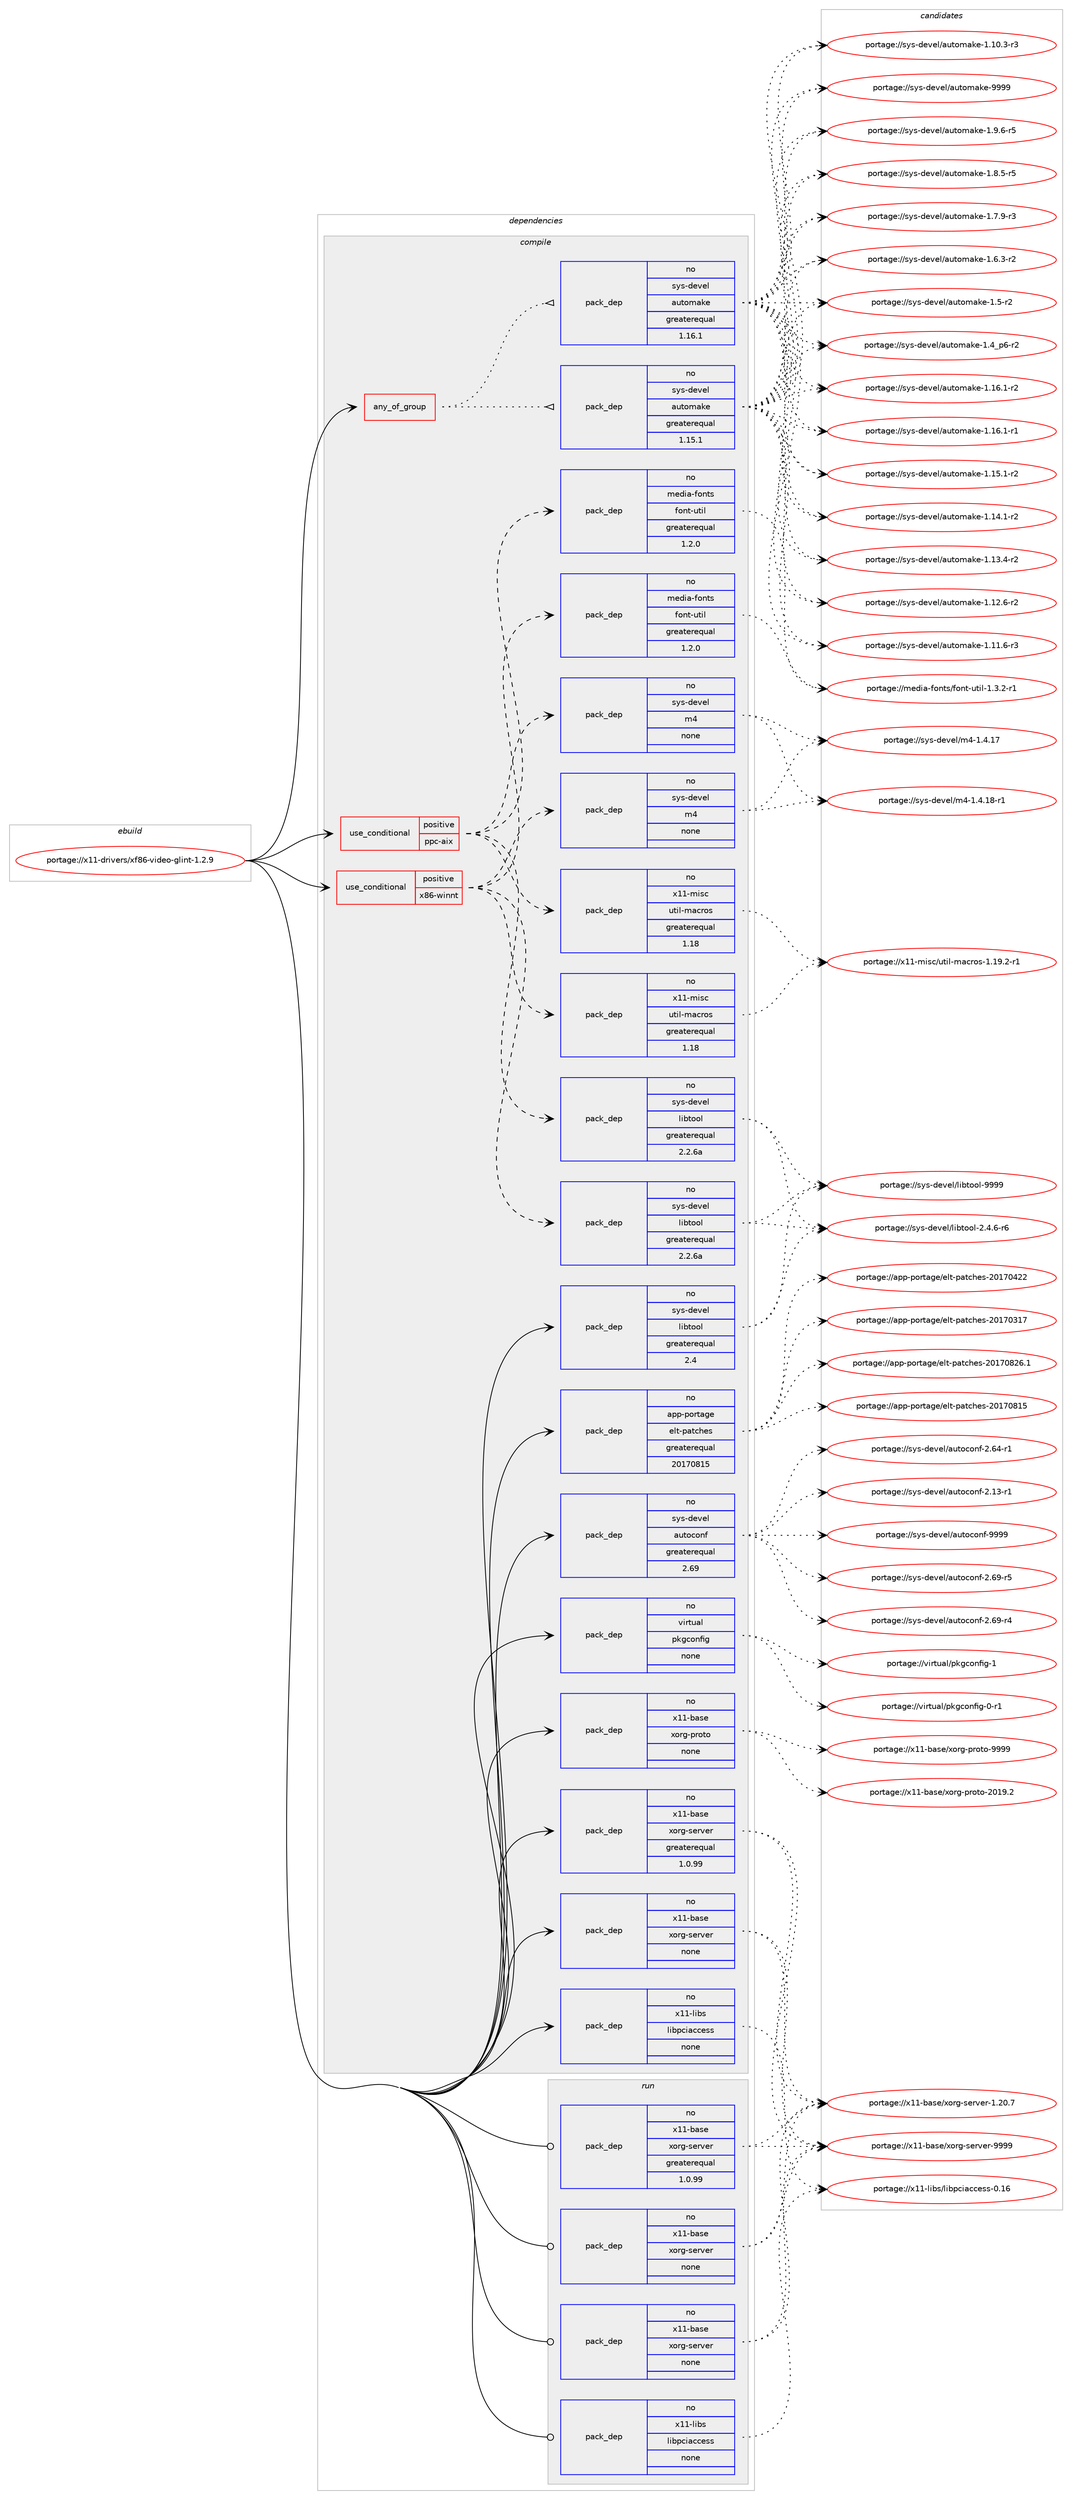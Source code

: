 digraph prolog {

# *************
# Graph options
# *************

newrank=true;
concentrate=true;
compound=true;
graph [rankdir=LR,fontname=Helvetica,fontsize=10,ranksep=1.5];#, ranksep=2.5, nodesep=0.2];
edge  [arrowhead=vee];
node  [fontname=Helvetica,fontsize=10];

# **********
# The ebuild
# **********

subgraph cluster_leftcol {
color=gray;
rank=same;
label=<<i>ebuild</i>>;
id [label="portage://x11-drivers/xf86-video-glint-1.2.9", color=red, width=4, href="../x11-drivers/xf86-video-glint-1.2.9.svg"];
}

# ****************
# The dependencies
# ****************

subgraph cluster_midcol {
color=gray;
label=<<i>dependencies</i>>;
subgraph cluster_compile {
fillcolor="#eeeeee";
style=filled;
label=<<i>compile</i>>;
subgraph any203 {
dependency12693 [label=<<TABLE BORDER="0" CELLBORDER="1" CELLSPACING="0" CELLPADDING="4"><TR><TD CELLPADDING="10">any_of_group</TD></TR></TABLE>>, shape=none, color=red];subgraph pack10936 {
dependency12694 [label=<<TABLE BORDER="0" CELLBORDER="1" CELLSPACING="0" CELLPADDING="4" WIDTH="220"><TR><TD ROWSPAN="6" CELLPADDING="30">pack_dep</TD></TR><TR><TD WIDTH="110">no</TD></TR><TR><TD>sys-devel</TD></TR><TR><TD>automake</TD></TR><TR><TD>greaterequal</TD></TR><TR><TD>1.16.1</TD></TR></TABLE>>, shape=none, color=blue];
}
dependency12693:e -> dependency12694:w [weight=20,style="dotted",arrowhead="oinv"];
subgraph pack10937 {
dependency12695 [label=<<TABLE BORDER="0" CELLBORDER="1" CELLSPACING="0" CELLPADDING="4" WIDTH="220"><TR><TD ROWSPAN="6" CELLPADDING="30">pack_dep</TD></TR><TR><TD WIDTH="110">no</TD></TR><TR><TD>sys-devel</TD></TR><TR><TD>automake</TD></TR><TR><TD>greaterequal</TD></TR><TR><TD>1.15.1</TD></TR></TABLE>>, shape=none, color=blue];
}
dependency12693:e -> dependency12695:w [weight=20,style="dotted",arrowhead="oinv"];
}
id:e -> dependency12693:w [weight=20,style="solid",arrowhead="vee"];
subgraph cond1554 {
dependency12696 [label=<<TABLE BORDER="0" CELLBORDER="1" CELLSPACING="0" CELLPADDING="4"><TR><TD ROWSPAN="3" CELLPADDING="10">use_conditional</TD></TR><TR><TD>positive</TD></TR><TR><TD>ppc-aix</TD></TR></TABLE>>, shape=none, color=red];
subgraph pack10938 {
dependency12697 [label=<<TABLE BORDER="0" CELLBORDER="1" CELLSPACING="0" CELLPADDING="4" WIDTH="220"><TR><TD ROWSPAN="6" CELLPADDING="30">pack_dep</TD></TR><TR><TD WIDTH="110">no</TD></TR><TR><TD>sys-devel</TD></TR><TR><TD>libtool</TD></TR><TR><TD>greaterequal</TD></TR><TR><TD>2.2.6a</TD></TR></TABLE>>, shape=none, color=blue];
}
dependency12696:e -> dependency12697:w [weight=20,style="dashed",arrowhead="vee"];
subgraph pack10939 {
dependency12698 [label=<<TABLE BORDER="0" CELLBORDER="1" CELLSPACING="0" CELLPADDING="4" WIDTH="220"><TR><TD ROWSPAN="6" CELLPADDING="30">pack_dep</TD></TR><TR><TD WIDTH="110">no</TD></TR><TR><TD>sys-devel</TD></TR><TR><TD>m4</TD></TR><TR><TD>none</TD></TR><TR><TD></TD></TR></TABLE>>, shape=none, color=blue];
}
dependency12696:e -> dependency12698:w [weight=20,style="dashed",arrowhead="vee"];
subgraph pack10940 {
dependency12699 [label=<<TABLE BORDER="0" CELLBORDER="1" CELLSPACING="0" CELLPADDING="4" WIDTH="220"><TR><TD ROWSPAN="6" CELLPADDING="30">pack_dep</TD></TR><TR><TD WIDTH="110">no</TD></TR><TR><TD>x11-misc</TD></TR><TR><TD>util-macros</TD></TR><TR><TD>greaterequal</TD></TR><TR><TD>1.18</TD></TR></TABLE>>, shape=none, color=blue];
}
dependency12696:e -> dependency12699:w [weight=20,style="dashed",arrowhead="vee"];
subgraph pack10941 {
dependency12700 [label=<<TABLE BORDER="0" CELLBORDER="1" CELLSPACING="0" CELLPADDING="4" WIDTH="220"><TR><TD ROWSPAN="6" CELLPADDING="30">pack_dep</TD></TR><TR><TD WIDTH="110">no</TD></TR><TR><TD>media-fonts</TD></TR><TR><TD>font-util</TD></TR><TR><TD>greaterequal</TD></TR><TR><TD>1.2.0</TD></TR></TABLE>>, shape=none, color=blue];
}
dependency12696:e -> dependency12700:w [weight=20,style="dashed",arrowhead="vee"];
}
id:e -> dependency12696:w [weight=20,style="solid",arrowhead="vee"];
subgraph cond1555 {
dependency12701 [label=<<TABLE BORDER="0" CELLBORDER="1" CELLSPACING="0" CELLPADDING="4"><TR><TD ROWSPAN="3" CELLPADDING="10">use_conditional</TD></TR><TR><TD>positive</TD></TR><TR><TD>x86-winnt</TD></TR></TABLE>>, shape=none, color=red];
subgraph pack10942 {
dependency12702 [label=<<TABLE BORDER="0" CELLBORDER="1" CELLSPACING="0" CELLPADDING="4" WIDTH="220"><TR><TD ROWSPAN="6" CELLPADDING="30">pack_dep</TD></TR><TR><TD WIDTH="110">no</TD></TR><TR><TD>sys-devel</TD></TR><TR><TD>libtool</TD></TR><TR><TD>greaterequal</TD></TR><TR><TD>2.2.6a</TD></TR></TABLE>>, shape=none, color=blue];
}
dependency12701:e -> dependency12702:w [weight=20,style="dashed",arrowhead="vee"];
subgraph pack10943 {
dependency12703 [label=<<TABLE BORDER="0" CELLBORDER="1" CELLSPACING="0" CELLPADDING="4" WIDTH="220"><TR><TD ROWSPAN="6" CELLPADDING="30">pack_dep</TD></TR><TR><TD WIDTH="110">no</TD></TR><TR><TD>sys-devel</TD></TR><TR><TD>m4</TD></TR><TR><TD>none</TD></TR><TR><TD></TD></TR></TABLE>>, shape=none, color=blue];
}
dependency12701:e -> dependency12703:w [weight=20,style="dashed",arrowhead="vee"];
subgraph pack10944 {
dependency12704 [label=<<TABLE BORDER="0" CELLBORDER="1" CELLSPACING="0" CELLPADDING="4" WIDTH="220"><TR><TD ROWSPAN="6" CELLPADDING="30">pack_dep</TD></TR><TR><TD WIDTH="110">no</TD></TR><TR><TD>x11-misc</TD></TR><TR><TD>util-macros</TD></TR><TR><TD>greaterequal</TD></TR><TR><TD>1.18</TD></TR></TABLE>>, shape=none, color=blue];
}
dependency12701:e -> dependency12704:w [weight=20,style="dashed",arrowhead="vee"];
subgraph pack10945 {
dependency12705 [label=<<TABLE BORDER="0" CELLBORDER="1" CELLSPACING="0" CELLPADDING="4" WIDTH="220"><TR><TD ROWSPAN="6" CELLPADDING="30">pack_dep</TD></TR><TR><TD WIDTH="110">no</TD></TR><TR><TD>media-fonts</TD></TR><TR><TD>font-util</TD></TR><TR><TD>greaterequal</TD></TR><TR><TD>1.2.0</TD></TR></TABLE>>, shape=none, color=blue];
}
dependency12701:e -> dependency12705:w [weight=20,style="dashed",arrowhead="vee"];
}
id:e -> dependency12701:w [weight=20,style="solid",arrowhead="vee"];
subgraph pack10946 {
dependency12706 [label=<<TABLE BORDER="0" CELLBORDER="1" CELLSPACING="0" CELLPADDING="4" WIDTH="220"><TR><TD ROWSPAN="6" CELLPADDING="30">pack_dep</TD></TR><TR><TD WIDTH="110">no</TD></TR><TR><TD>app-portage</TD></TR><TR><TD>elt-patches</TD></TR><TR><TD>greaterequal</TD></TR><TR><TD>20170815</TD></TR></TABLE>>, shape=none, color=blue];
}
id:e -> dependency12706:w [weight=20,style="solid",arrowhead="vee"];
subgraph pack10947 {
dependency12707 [label=<<TABLE BORDER="0" CELLBORDER="1" CELLSPACING="0" CELLPADDING="4" WIDTH="220"><TR><TD ROWSPAN="6" CELLPADDING="30">pack_dep</TD></TR><TR><TD WIDTH="110">no</TD></TR><TR><TD>sys-devel</TD></TR><TR><TD>autoconf</TD></TR><TR><TD>greaterequal</TD></TR><TR><TD>2.69</TD></TR></TABLE>>, shape=none, color=blue];
}
id:e -> dependency12707:w [weight=20,style="solid",arrowhead="vee"];
subgraph pack10948 {
dependency12708 [label=<<TABLE BORDER="0" CELLBORDER="1" CELLSPACING="0" CELLPADDING="4" WIDTH="220"><TR><TD ROWSPAN="6" CELLPADDING="30">pack_dep</TD></TR><TR><TD WIDTH="110">no</TD></TR><TR><TD>sys-devel</TD></TR><TR><TD>libtool</TD></TR><TR><TD>greaterequal</TD></TR><TR><TD>2.4</TD></TR></TABLE>>, shape=none, color=blue];
}
id:e -> dependency12708:w [weight=20,style="solid",arrowhead="vee"];
subgraph pack10949 {
dependency12709 [label=<<TABLE BORDER="0" CELLBORDER="1" CELLSPACING="0" CELLPADDING="4" WIDTH="220"><TR><TD ROWSPAN="6" CELLPADDING="30">pack_dep</TD></TR><TR><TD WIDTH="110">no</TD></TR><TR><TD>virtual</TD></TR><TR><TD>pkgconfig</TD></TR><TR><TD>none</TD></TR><TR><TD></TD></TR></TABLE>>, shape=none, color=blue];
}
id:e -> dependency12709:w [weight=20,style="solid",arrowhead="vee"];
subgraph pack10950 {
dependency12710 [label=<<TABLE BORDER="0" CELLBORDER="1" CELLSPACING="0" CELLPADDING="4" WIDTH="220"><TR><TD ROWSPAN="6" CELLPADDING="30">pack_dep</TD></TR><TR><TD WIDTH="110">no</TD></TR><TR><TD>x11-base</TD></TR><TR><TD>xorg-proto</TD></TR><TR><TD>none</TD></TR><TR><TD></TD></TR></TABLE>>, shape=none, color=blue];
}
id:e -> dependency12710:w [weight=20,style="solid",arrowhead="vee"];
subgraph pack10951 {
dependency12711 [label=<<TABLE BORDER="0" CELLBORDER="1" CELLSPACING="0" CELLPADDING="4" WIDTH="220"><TR><TD ROWSPAN="6" CELLPADDING="30">pack_dep</TD></TR><TR><TD WIDTH="110">no</TD></TR><TR><TD>x11-base</TD></TR><TR><TD>xorg-server</TD></TR><TR><TD>greaterequal</TD></TR><TR><TD>1.0.99</TD></TR></TABLE>>, shape=none, color=blue];
}
id:e -> dependency12711:w [weight=20,style="solid",arrowhead="vee"];
subgraph pack10952 {
dependency12712 [label=<<TABLE BORDER="0" CELLBORDER="1" CELLSPACING="0" CELLPADDING="4" WIDTH="220"><TR><TD ROWSPAN="6" CELLPADDING="30">pack_dep</TD></TR><TR><TD WIDTH="110">no</TD></TR><TR><TD>x11-base</TD></TR><TR><TD>xorg-server</TD></TR><TR><TD>none</TD></TR><TR><TD></TD></TR></TABLE>>, shape=none, color=blue];
}
id:e -> dependency12712:w [weight=20,style="solid",arrowhead="vee"];
subgraph pack10953 {
dependency12713 [label=<<TABLE BORDER="0" CELLBORDER="1" CELLSPACING="0" CELLPADDING="4" WIDTH="220"><TR><TD ROWSPAN="6" CELLPADDING="30">pack_dep</TD></TR><TR><TD WIDTH="110">no</TD></TR><TR><TD>x11-libs</TD></TR><TR><TD>libpciaccess</TD></TR><TR><TD>none</TD></TR><TR><TD></TD></TR></TABLE>>, shape=none, color=blue];
}
id:e -> dependency12713:w [weight=20,style="solid",arrowhead="vee"];
}
subgraph cluster_compileandrun {
fillcolor="#eeeeee";
style=filled;
label=<<i>compile and run</i>>;
}
subgraph cluster_run {
fillcolor="#eeeeee";
style=filled;
label=<<i>run</i>>;
subgraph pack10954 {
dependency12714 [label=<<TABLE BORDER="0" CELLBORDER="1" CELLSPACING="0" CELLPADDING="4" WIDTH="220"><TR><TD ROWSPAN="6" CELLPADDING="30">pack_dep</TD></TR><TR><TD WIDTH="110">no</TD></TR><TR><TD>x11-base</TD></TR><TR><TD>xorg-server</TD></TR><TR><TD>greaterequal</TD></TR><TR><TD>1.0.99</TD></TR></TABLE>>, shape=none, color=blue];
}
id:e -> dependency12714:w [weight=20,style="solid",arrowhead="odot"];
subgraph pack10955 {
dependency12715 [label=<<TABLE BORDER="0" CELLBORDER="1" CELLSPACING="0" CELLPADDING="4" WIDTH="220"><TR><TD ROWSPAN="6" CELLPADDING="30">pack_dep</TD></TR><TR><TD WIDTH="110">no</TD></TR><TR><TD>x11-base</TD></TR><TR><TD>xorg-server</TD></TR><TR><TD>none</TD></TR><TR><TD></TD></TR></TABLE>>, shape=none, color=blue];
}
id:e -> dependency12715:w [weight=20,style="solid",arrowhead="odot"];
subgraph pack10956 {
dependency12716 [label=<<TABLE BORDER="0" CELLBORDER="1" CELLSPACING="0" CELLPADDING="4" WIDTH="220"><TR><TD ROWSPAN="6" CELLPADDING="30">pack_dep</TD></TR><TR><TD WIDTH="110">no</TD></TR><TR><TD>x11-base</TD></TR><TR><TD>xorg-server</TD></TR><TR><TD>none</TD></TR><TR><TD></TD></TR></TABLE>>, shape=none, color=blue];
}
id:e -> dependency12716:w [weight=20,style="solid",arrowhead="odot"];
subgraph pack10957 {
dependency12717 [label=<<TABLE BORDER="0" CELLBORDER="1" CELLSPACING="0" CELLPADDING="4" WIDTH="220"><TR><TD ROWSPAN="6" CELLPADDING="30">pack_dep</TD></TR><TR><TD WIDTH="110">no</TD></TR><TR><TD>x11-libs</TD></TR><TR><TD>libpciaccess</TD></TR><TR><TD>none</TD></TR><TR><TD></TD></TR></TABLE>>, shape=none, color=blue];
}
id:e -> dependency12717:w [weight=20,style="solid",arrowhead="odot"];
}
}

# **************
# The candidates
# **************

subgraph cluster_choices {
rank=same;
color=gray;
label=<<i>candidates</i>>;

subgraph choice10936 {
color=black;
nodesep=1;
choice115121115451001011181011084797117116111109971071014557575757 [label="portage://sys-devel/automake-9999", color=red, width=4,href="../sys-devel/automake-9999.svg"];
choice115121115451001011181011084797117116111109971071014549465746544511453 [label="portage://sys-devel/automake-1.9.6-r5", color=red, width=4,href="../sys-devel/automake-1.9.6-r5.svg"];
choice115121115451001011181011084797117116111109971071014549465646534511453 [label="portage://sys-devel/automake-1.8.5-r5", color=red, width=4,href="../sys-devel/automake-1.8.5-r5.svg"];
choice115121115451001011181011084797117116111109971071014549465546574511451 [label="portage://sys-devel/automake-1.7.9-r3", color=red, width=4,href="../sys-devel/automake-1.7.9-r3.svg"];
choice115121115451001011181011084797117116111109971071014549465446514511450 [label="portage://sys-devel/automake-1.6.3-r2", color=red, width=4,href="../sys-devel/automake-1.6.3-r2.svg"];
choice11512111545100101118101108479711711611110997107101454946534511450 [label="portage://sys-devel/automake-1.5-r2", color=red, width=4,href="../sys-devel/automake-1.5-r2.svg"];
choice115121115451001011181011084797117116111109971071014549465295112544511450 [label="portage://sys-devel/automake-1.4_p6-r2", color=red, width=4,href="../sys-devel/automake-1.4_p6-r2.svg"];
choice11512111545100101118101108479711711611110997107101454946495446494511450 [label="portage://sys-devel/automake-1.16.1-r2", color=red, width=4,href="../sys-devel/automake-1.16.1-r2.svg"];
choice11512111545100101118101108479711711611110997107101454946495446494511449 [label="portage://sys-devel/automake-1.16.1-r1", color=red, width=4,href="../sys-devel/automake-1.16.1-r1.svg"];
choice11512111545100101118101108479711711611110997107101454946495346494511450 [label="portage://sys-devel/automake-1.15.1-r2", color=red, width=4,href="../sys-devel/automake-1.15.1-r2.svg"];
choice11512111545100101118101108479711711611110997107101454946495246494511450 [label="portage://sys-devel/automake-1.14.1-r2", color=red, width=4,href="../sys-devel/automake-1.14.1-r2.svg"];
choice11512111545100101118101108479711711611110997107101454946495146524511450 [label="portage://sys-devel/automake-1.13.4-r2", color=red, width=4,href="../sys-devel/automake-1.13.4-r2.svg"];
choice11512111545100101118101108479711711611110997107101454946495046544511450 [label="portage://sys-devel/automake-1.12.6-r2", color=red, width=4,href="../sys-devel/automake-1.12.6-r2.svg"];
choice11512111545100101118101108479711711611110997107101454946494946544511451 [label="portage://sys-devel/automake-1.11.6-r3", color=red, width=4,href="../sys-devel/automake-1.11.6-r3.svg"];
choice11512111545100101118101108479711711611110997107101454946494846514511451 [label="portage://sys-devel/automake-1.10.3-r3", color=red, width=4,href="../sys-devel/automake-1.10.3-r3.svg"];
dependency12694:e -> choice115121115451001011181011084797117116111109971071014557575757:w [style=dotted,weight="100"];
dependency12694:e -> choice115121115451001011181011084797117116111109971071014549465746544511453:w [style=dotted,weight="100"];
dependency12694:e -> choice115121115451001011181011084797117116111109971071014549465646534511453:w [style=dotted,weight="100"];
dependency12694:e -> choice115121115451001011181011084797117116111109971071014549465546574511451:w [style=dotted,weight="100"];
dependency12694:e -> choice115121115451001011181011084797117116111109971071014549465446514511450:w [style=dotted,weight="100"];
dependency12694:e -> choice11512111545100101118101108479711711611110997107101454946534511450:w [style=dotted,weight="100"];
dependency12694:e -> choice115121115451001011181011084797117116111109971071014549465295112544511450:w [style=dotted,weight="100"];
dependency12694:e -> choice11512111545100101118101108479711711611110997107101454946495446494511450:w [style=dotted,weight="100"];
dependency12694:e -> choice11512111545100101118101108479711711611110997107101454946495446494511449:w [style=dotted,weight="100"];
dependency12694:e -> choice11512111545100101118101108479711711611110997107101454946495346494511450:w [style=dotted,weight="100"];
dependency12694:e -> choice11512111545100101118101108479711711611110997107101454946495246494511450:w [style=dotted,weight="100"];
dependency12694:e -> choice11512111545100101118101108479711711611110997107101454946495146524511450:w [style=dotted,weight="100"];
dependency12694:e -> choice11512111545100101118101108479711711611110997107101454946495046544511450:w [style=dotted,weight="100"];
dependency12694:e -> choice11512111545100101118101108479711711611110997107101454946494946544511451:w [style=dotted,weight="100"];
dependency12694:e -> choice11512111545100101118101108479711711611110997107101454946494846514511451:w [style=dotted,weight="100"];
}
subgraph choice10937 {
color=black;
nodesep=1;
choice115121115451001011181011084797117116111109971071014557575757 [label="portage://sys-devel/automake-9999", color=red, width=4,href="../sys-devel/automake-9999.svg"];
choice115121115451001011181011084797117116111109971071014549465746544511453 [label="portage://sys-devel/automake-1.9.6-r5", color=red, width=4,href="../sys-devel/automake-1.9.6-r5.svg"];
choice115121115451001011181011084797117116111109971071014549465646534511453 [label="portage://sys-devel/automake-1.8.5-r5", color=red, width=4,href="../sys-devel/automake-1.8.5-r5.svg"];
choice115121115451001011181011084797117116111109971071014549465546574511451 [label="portage://sys-devel/automake-1.7.9-r3", color=red, width=4,href="../sys-devel/automake-1.7.9-r3.svg"];
choice115121115451001011181011084797117116111109971071014549465446514511450 [label="portage://sys-devel/automake-1.6.3-r2", color=red, width=4,href="../sys-devel/automake-1.6.3-r2.svg"];
choice11512111545100101118101108479711711611110997107101454946534511450 [label="portage://sys-devel/automake-1.5-r2", color=red, width=4,href="../sys-devel/automake-1.5-r2.svg"];
choice115121115451001011181011084797117116111109971071014549465295112544511450 [label="portage://sys-devel/automake-1.4_p6-r2", color=red, width=4,href="../sys-devel/automake-1.4_p6-r2.svg"];
choice11512111545100101118101108479711711611110997107101454946495446494511450 [label="portage://sys-devel/automake-1.16.1-r2", color=red, width=4,href="../sys-devel/automake-1.16.1-r2.svg"];
choice11512111545100101118101108479711711611110997107101454946495446494511449 [label="portage://sys-devel/automake-1.16.1-r1", color=red, width=4,href="../sys-devel/automake-1.16.1-r1.svg"];
choice11512111545100101118101108479711711611110997107101454946495346494511450 [label="portage://sys-devel/automake-1.15.1-r2", color=red, width=4,href="../sys-devel/automake-1.15.1-r2.svg"];
choice11512111545100101118101108479711711611110997107101454946495246494511450 [label="portage://sys-devel/automake-1.14.1-r2", color=red, width=4,href="../sys-devel/automake-1.14.1-r2.svg"];
choice11512111545100101118101108479711711611110997107101454946495146524511450 [label="portage://sys-devel/automake-1.13.4-r2", color=red, width=4,href="../sys-devel/automake-1.13.4-r2.svg"];
choice11512111545100101118101108479711711611110997107101454946495046544511450 [label="portage://sys-devel/automake-1.12.6-r2", color=red, width=4,href="../sys-devel/automake-1.12.6-r2.svg"];
choice11512111545100101118101108479711711611110997107101454946494946544511451 [label="portage://sys-devel/automake-1.11.6-r3", color=red, width=4,href="../sys-devel/automake-1.11.6-r3.svg"];
choice11512111545100101118101108479711711611110997107101454946494846514511451 [label="portage://sys-devel/automake-1.10.3-r3", color=red, width=4,href="../sys-devel/automake-1.10.3-r3.svg"];
dependency12695:e -> choice115121115451001011181011084797117116111109971071014557575757:w [style=dotted,weight="100"];
dependency12695:e -> choice115121115451001011181011084797117116111109971071014549465746544511453:w [style=dotted,weight="100"];
dependency12695:e -> choice115121115451001011181011084797117116111109971071014549465646534511453:w [style=dotted,weight="100"];
dependency12695:e -> choice115121115451001011181011084797117116111109971071014549465546574511451:w [style=dotted,weight="100"];
dependency12695:e -> choice115121115451001011181011084797117116111109971071014549465446514511450:w [style=dotted,weight="100"];
dependency12695:e -> choice11512111545100101118101108479711711611110997107101454946534511450:w [style=dotted,weight="100"];
dependency12695:e -> choice115121115451001011181011084797117116111109971071014549465295112544511450:w [style=dotted,weight="100"];
dependency12695:e -> choice11512111545100101118101108479711711611110997107101454946495446494511450:w [style=dotted,weight="100"];
dependency12695:e -> choice11512111545100101118101108479711711611110997107101454946495446494511449:w [style=dotted,weight="100"];
dependency12695:e -> choice11512111545100101118101108479711711611110997107101454946495346494511450:w [style=dotted,weight="100"];
dependency12695:e -> choice11512111545100101118101108479711711611110997107101454946495246494511450:w [style=dotted,weight="100"];
dependency12695:e -> choice11512111545100101118101108479711711611110997107101454946495146524511450:w [style=dotted,weight="100"];
dependency12695:e -> choice11512111545100101118101108479711711611110997107101454946495046544511450:w [style=dotted,weight="100"];
dependency12695:e -> choice11512111545100101118101108479711711611110997107101454946494946544511451:w [style=dotted,weight="100"];
dependency12695:e -> choice11512111545100101118101108479711711611110997107101454946494846514511451:w [style=dotted,weight="100"];
}
subgraph choice10938 {
color=black;
nodesep=1;
choice1151211154510010111810110847108105981161111111084557575757 [label="portage://sys-devel/libtool-9999", color=red, width=4,href="../sys-devel/libtool-9999.svg"];
choice1151211154510010111810110847108105981161111111084550465246544511454 [label="portage://sys-devel/libtool-2.4.6-r6", color=red, width=4,href="../sys-devel/libtool-2.4.6-r6.svg"];
dependency12697:e -> choice1151211154510010111810110847108105981161111111084557575757:w [style=dotted,weight="100"];
dependency12697:e -> choice1151211154510010111810110847108105981161111111084550465246544511454:w [style=dotted,weight="100"];
}
subgraph choice10939 {
color=black;
nodesep=1;
choice115121115451001011181011084710952454946524649564511449 [label="portage://sys-devel/m4-1.4.18-r1", color=red, width=4,href="../sys-devel/m4-1.4.18-r1.svg"];
choice11512111545100101118101108471095245494652464955 [label="portage://sys-devel/m4-1.4.17", color=red, width=4,href="../sys-devel/m4-1.4.17.svg"];
dependency12698:e -> choice115121115451001011181011084710952454946524649564511449:w [style=dotted,weight="100"];
dependency12698:e -> choice11512111545100101118101108471095245494652464955:w [style=dotted,weight="100"];
}
subgraph choice10940 {
color=black;
nodesep=1;
choice1204949451091051159947117116105108451099799114111115454946495746504511449 [label="portage://x11-misc/util-macros-1.19.2-r1", color=red, width=4,href="../x11-misc/util-macros-1.19.2-r1.svg"];
dependency12699:e -> choice1204949451091051159947117116105108451099799114111115454946495746504511449:w [style=dotted,weight="100"];
}
subgraph choice10941 {
color=black;
nodesep=1;
choice109101100105974510211111011611547102111110116451171161051084549465146504511449 [label="portage://media-fonts/font-util-1.3.2-r1", color=red, width=4,href="../media-fonts/font-util-1.3.2-r1.svg"];
dependency12700:e -> choice109101100105974510211111011611547102111110116451171161051084549465146504511449:w [style=dotted,weight="100"];
}
subgraph choice10942 {
color=black;
nodesep=1;
choice1151211154510010111810110847108105981161111111084557575757 [label="portage://sys-devel/libtool-9999", color=red, width=4,href="../sys-devel/libtool-9999.svg"];
choice1151211154510010111810110847108105981161111111084550465246544511454 [label="portage://sys-devel/libtool-2.4.6-r6", color=red, width=4,href="../sys-devel/libtool-2.4.6-r6.svg"];
dependency12702:e -> choice1151211154510010111810110847108105981161111111084557575757:w [style=dotted,weight="100"];
dependency12702:e -> choice1151211154510010111810110847108105981161111111084550465246544511454:w [style=dotted,weight="100"];
}
subgraph choice10943 {
color=black;
nodesep=1;
choice115121115451001011181011084710952454946524649564511449 [label="portage://sys-devel/m4-1.4.18-r1", color=red, width=4,href="../sys-devel/m4-1.4.18-r1.svg"];
choice11512111545100101118101108471095245494652464955 [label="portage://sys-devel/m4-1.4.17", color=red, width=4,href="../sys-devel/m4-1.4.17.svg"];
dependency12703:e -> choice115121115451001011181011084710952454946524649564511449:w [style=dotted,weight="100"];
dependency12703:e -> choice11512111545100101118101108471095245494652464955:w [style=dotted,weight="100"];
}
subgraph choice10944 {
color=black;
nodesep=1;
choice1204949451091051159947117116105108451099799114111115454946495746504511449 [label="portage://x11-misc/util-macros-1.19.2-r1", color=red, width=4,href="../x11-misc/util-macros-1.19.2-r1.svg"];
dependency12704:e -> choice1204949451091051159947117116105108451099799114111115454946495746504511449:w [style=dotted,weight="100"];
}
subgraph choice10945 {
color=black;
nodesep=1;
choice109101100105974510211111011611547102111110116451171161051084549465146504511449 [label="portage://media-fonts/font-util-1.3.2-r1", color=red, width=4,href="../media-fonts/font-util-1.3.2-r1.svg"];
dependency12705:e -> choice109101100105974510211111011611547102111110116451171161051084549465146504511449:w [style=dotted,weight="100"];
}
subgraph choice10946 {
color=black;
nodesep=1;
choice971121124511211111411697103101471011081164511297116991041011154550484955485650544649 [label="portage://app-portage/elt-patches-20170826.1", color=red, width=4,href="../app-portage/elt-patches-20170826.1.svg"];
choice97112112451121111141169710310147101108116451129711699104101115455048495548564953 [label="portage://app-portage/elt-patches-20170815", color=red, width=4,href="../app-portage/elt-patches-20170815.svg"];
choice97112112451121111141169710310147101108116451129711699104101115455048495548525050 [label="portage://app-portage/elt-patches-20170422", color=red, width=4,href="../app-portage/elt-patches-20170422.svg"];
choice97112112451121111141169710310147101108116451129711699104101115455048495548514955 [label="portage://app-portage/elt-patches-20170317", color=red, width=4,href="../app-portage/elt-patches-20170317.svg"];
dependency12706:e -> choice971121124511211111411697103101471011081164511297116991041011154550484955485650544649:w [style=dotted,weight="100"];
dependency12706:e -> choice97112112451121111141169710310147101108116451129711699104101115455048495548564953:w [style=dotted,weight="100"];
dependency12706:e -> choice97112112451121111141169710310147101108116451129711699104101115455048495548525050:w [style=dotted,weight="100"];
dependency12706:e -> choice97112112451121111141169710310147101108116451129711699104101115455048495548514955:w [style=dotted,weight="100"];
}
subgraph choice10947 {
color=black;
nodesep=1;
choice115121115451001011181011084797117116111991111101024557575757 [label="portage://sys-devel/autoconf-9999", color=red, width=4,href="../sys-devel/autoconf-9999.svg"];
choice1151211154510010111810110847971171161119911111010245504654574511453 [label="portage://sys-devel/autoconf-2.69-r5", color=red, width=4,href="../sys-devel/autoconf-2.69-r5.svg"];
choice1151211154510010111810110847971171161119911111010245504654574511452 [label="portage://sys-devel/autoconf-2.69-r4", color=red, width=4,href="../sys-devel/autoconf-2.69-r4.svg"];
choice1151211154510010111810110847971171161119911111010245504654524511449 [label="portage://sys-devel/autoconf-2.64-r1", color=red, width=4,href="../sys-devel/autoconf-2.64-r1.svg"];
choice1151211154510010111810110847971171161119911111010245504649514511449 [label="portage://sys-devel/autoconf-2.13-r1", color=red, width=4,href="../sys-devel/autoconf-2.13-r1.svg"];
dependency12707:e -> choice115121115451001011181011084797117116111991111101024557575757:w [style=dotted,weight="100"];
dependency12707:e -> choice1151211154510010111810110847971171161119911111010245504654574511453:w [style=dotted,weight="100"];
dependency12707:e -> choice1151211154510010111810110847971171161119911111010245504654574511452:w [style=dotted,weight="100"];
dependency12707:e -> choice1151211154510010111810110847971171161119911111010245504654524511449:w [style=dotted,weight="100"];
dependency12707:e -> choice1151211154510010111810110847971171161119911111010245504649514511449:w [style=dotted,weight="100"];
}
subgraph choice10948 {
color=black;
nodesep=1;
choice1151211154510010111810110847108105981161111111084557575757 [label="portage://sys-devel/libtool-9999", color=red, width=4,href="../sys-devel/libtool-9999.svg"];
choice1151211154510010111810110847108105981161111111084550465246544511454 [label="portage://sys-devel/libtool-2.4.6-r6", color=red, width=4,href="../sys-devel/libtool-2.4.6-r6.svg"];
dependency12708:e -> choice1151211154510010111810110847108105981161111111084557575757:w [style=dotted,weight="100"];
dependency12708:e -> choice1151211154510010111810110847108105981161111111084550465246544511454:w [style=dotted,weight="100"];
}
subgraph choice10949 {
color=black;
nodesep=1;
choice1181051141161179710847112107103991111101021051034549 [label="portage://virtual/pkgconfig-1", color=red, width=4,href="../virtual/pkgconfig-1.svg"];
choice11810511411611797108471121071039911111010210510345484511449 [label="portage://virtual/pkgconfig-0-r1", color=red, width=4,href="../virtual/pkgconfig-0-r1.svg"];
dependency12709:e -> choice1181051141161179710847112107103991111101021051034549:w [style=dotted,weight="100"];
dependency12709:e -> choice11810511411611797108471121071039911111010210510345484511449:w [style=dotted,weight="100"];
}
subgraph choice10950 {
color=black;
nodesep=1;
choice120494945989711510147120111114103451121141111161114557575757 [label="portage://x11-base/xorg-proto-9999", color=red, width=4,href="../x11-base/xorg-proto-9999.svg"];
choice1204949459897115101471201111141034511211411111611145504849574650 [label="portage://x11-base/xorg-proto-2019.2", color=red, width=4,href="../x11-base/xorg-proto-2019.2.svg"];
dependency12710:e -> choice120494945989711510147120111114103451121141111161114557575757:w [style=dotted,weight="100"];
dependency12710:e -> choice1204949459897115101471201111141034511211411111611145504849574650:w [style=dotted,weight="100"];
}
subgraph choice10951 {
color=black;
nodesep=1;
choice120494945989711510147120111114103451151011141181011144557575757 [label="portage://x11-base/xorg-server-9999", color=red, width=4,href="../x11-base/xorg-server-9999.svg"];
choice1204949459897115101471201111141034511510111411810111445494650484655 [label="portage://x11-base/xorg-server-1.20.7", color=red, width=4,href="../x11-base/xorg-server-1.20.7.svg"];
dependency12711:e -> choice120494945989711510147120111114103451151011141181011144557575757:w [style=dotted,weight="100"];
dependency12711:e -> choice1204949459897115101471201111141034511510111411810111445494650484655:w [style=dotted,weight="100"];
}
subgraph choice10952 {
color=black;
nodesep=1;
choice120494945989711510147120111114103451151011141181011144557575757 [label="portage://x11-base/xorg-server-9999", color=red, width=4,href="../x11-base/xorg-server-9999.svg"];
choice1204949459897115101471201111141034511510111411810111445494650484655 [label="portage://x11-base/xorg-server-1.20.7", color=red, width=4,href="../x11-base/xorg-server-1.20.7.svg"];
dependency12712:e -> choice120494945989711510147120111114103451151011141181011144557575757:w [style=dotted,weight="100"];
dependency12712:e -> choice1204949459897115101471201111141034511510111411810111445494650484655:w [style=dotted,weight="100"];
}
subgraph choice10953 {
color=black;
nodesep=1;
choice120494945108105981154710810598112991059799991011151154548464954 [label="portage://x11-libs/libpciaccess-0.16", color=red, width=4,href="../x11-libs/libpciaccess-0.16.svg"];
dependency12713:e -> choice120494945108105981154710810598112991059799991011151154548464954:w [style=dotted,weight="100"];
}
subgraph choice10954 {
color=black;
nodesep=1;
choice120494945989711510147120111114103451151011141181011144557575757 [label="portage://x11-base/xorg-server-9999", color=red, width=4,href="../x11-base/xorg-server-9999.svg"];
choice1204949459897115101471201111141034511510111411810111445494650484655 [label="portage://x11-base/xorg-server-1.20.7", color=red, width=4,href="../x11-base/xorg-server-1.20.7.svg"];
dependency12714:e -> choice120494945989711510147120111114103451151011141181011144557575757:w [style=dotted,weight="100"];
dependency12714:e -> choice1204949459897115101471201111141034511510111411810111445494650484655:w [style=dotted,weight="100"];
}
subgraph choice10955 {
color=black;
nodesep=1;
choice120494945989711510147120111114103451151011141181011144557575757 [label="portage://x11-base/xorg-server-9999", color=red, width=4,href="../x11-base/xorg-server-9999.svg"];
choice1204949459897115101471201111141034511510111411810111445494650484655 [label="portage://x11-base/xorg-server-1.20.7", color=red, width=4,href="../x11-base/xorg-server-1.20.7.svg"];
dependency12715:e -> choice120494945989711510147120111114103451151011141181011144557575757:w [style=dotted,weight="100"];
dependency12715:e -> choice1204949459897115101471201111141034511510111411810111445494650484655:w [style=dotted,weight="100"];
}
subgraph choice10956 {
color=black;
nodesep=1;
choice120494945989711510147120111114103451151011141181011144557575757 [label="portage://x11-base/xorg-server-9999", color=red, width=4,href="../x11-base/xorg-server-9999.svg"];
choice1204949459897115101471201111141034511510111411810111445494650484655 [label="portage://x11-base/xorg-server-1.20.7", color=red, width=4,href="../x11-base/xorg-server-1.20.7.svg"];
dependency12716:e -> choice120494945989711510147120111114103451151011141181011144557575757:w [style=dotted,weight="100"];
dependency12716:e -> choice1204949459897115101471201111141034511510111411810111445494650484655:w [style=dotted,weight="100"];
}
subgraph choice10957 {
color=black;
nodesep=1;
choice120494945108105981154710810598112991059799991011151154548464954 [label="portage://x11-libs/libpciaccess-0.16", color=red, width=4,href="../x11-libs/libpciaccess-0.16.svg"];
dependency12717:e -> choice120494945108105981154710810598112991059799991011151154548464954:w [style=dotted,weight="100"];
}
}

}
